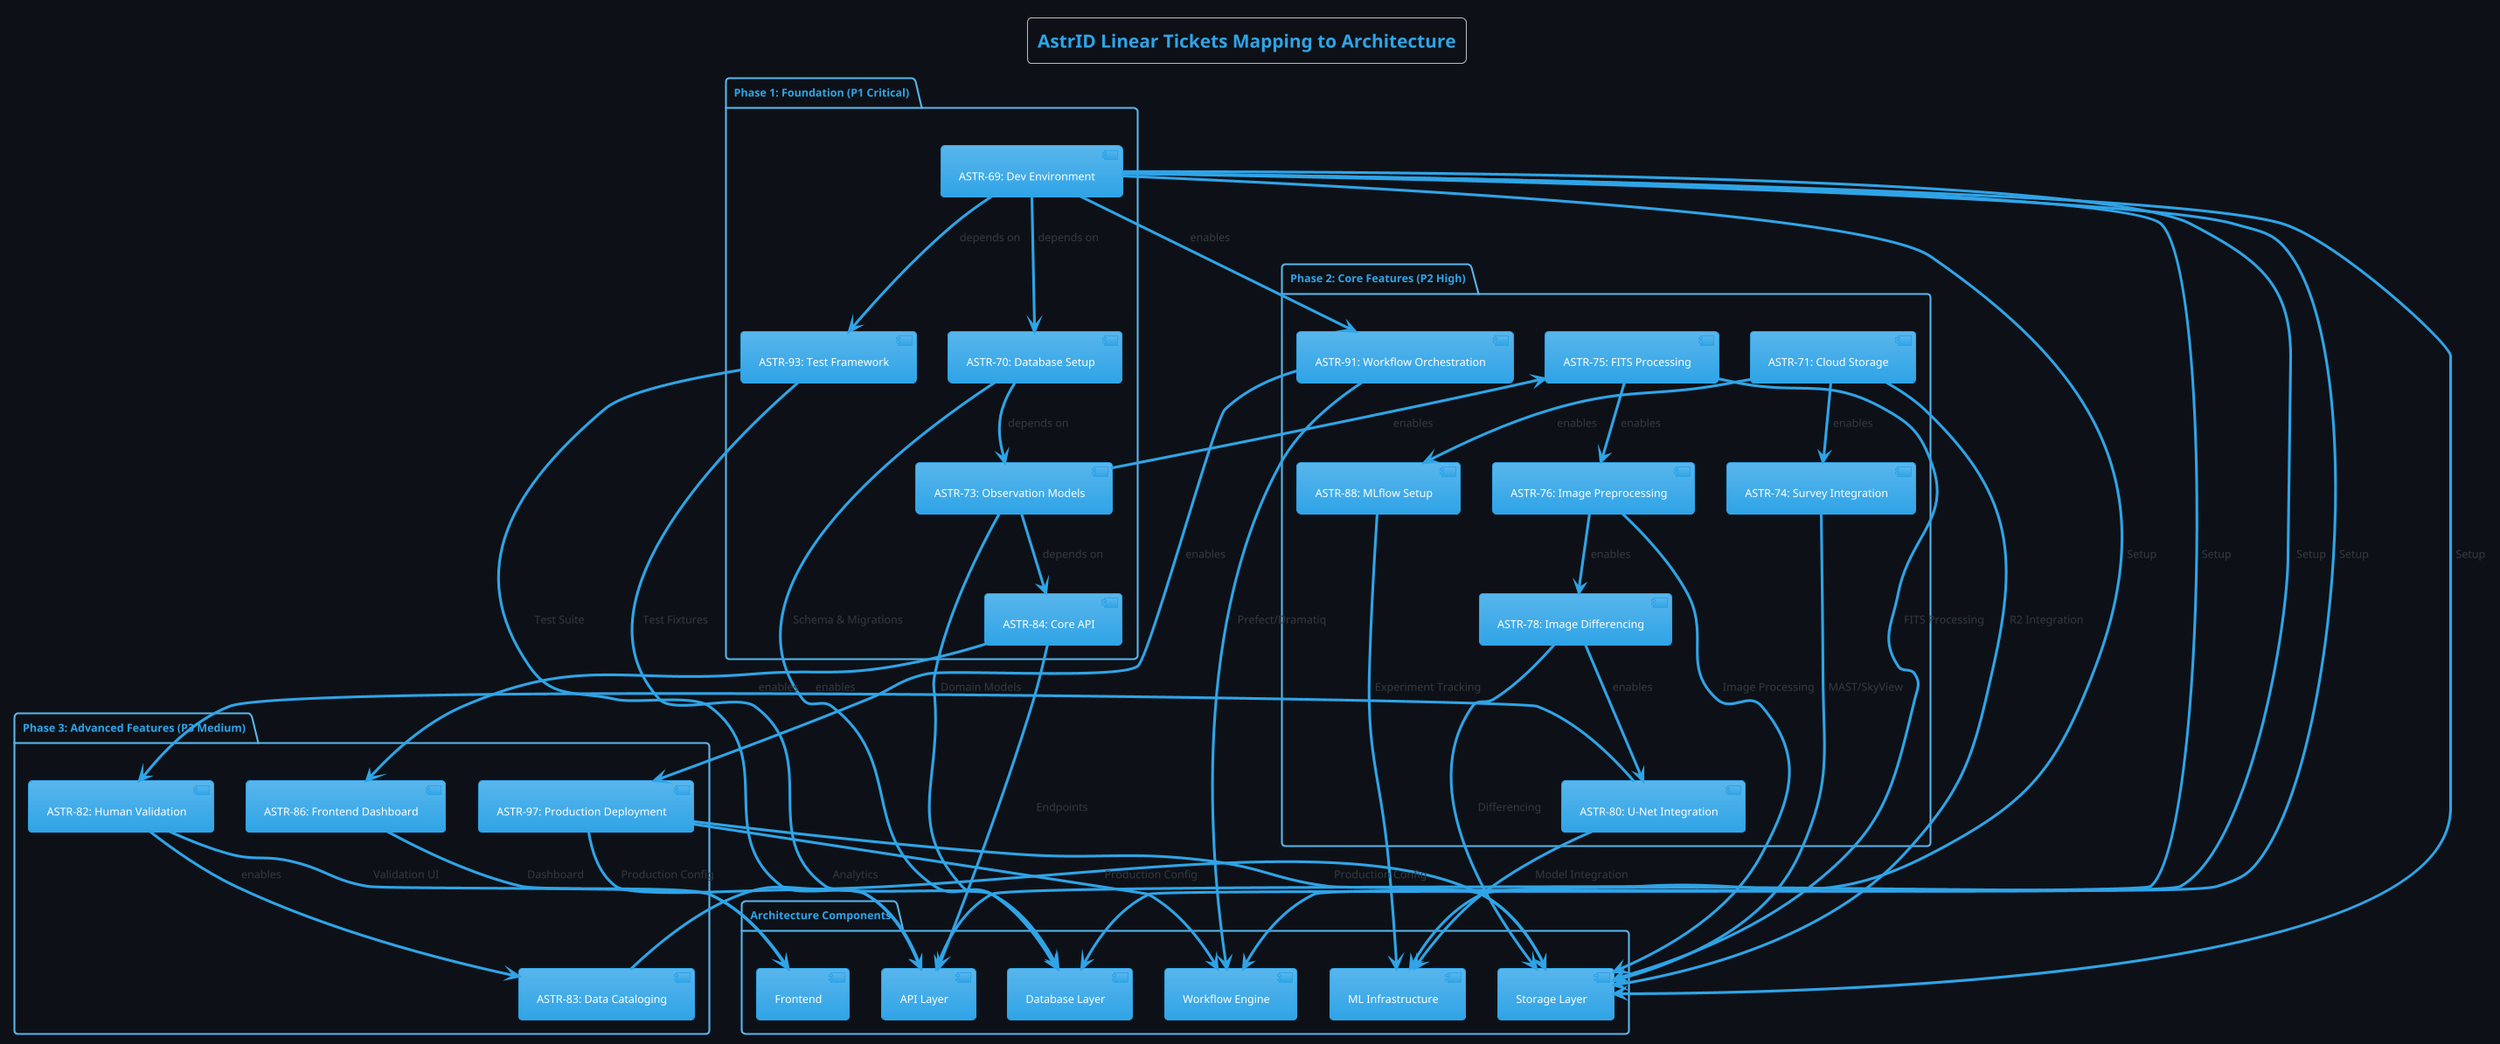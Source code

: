 @startuml AstrID Linear Tickets Mapping
!theme cerulean
skinparam backgroundColor #0D1117
skinparam defaultFontName Arial
skinparam defaultFontSize 12

title AstrID Linear Tickets Mapping to Architecture

package "Phase 1: Foundation (P1 Critical)" {
    [ASTR-69: Dev Environment] as ASTR69
    [ASTR-70: Database Setup] as ASTR70
    [ASTR-73: Observation Models] as ASTR73
    [ASTR-84: Core API] as ASTR84
    [ASTR-93: Test Framework] as ASTR93
}

package "Phase 2: Core Features (P2 High)" {
    [ASTR-71: Cloud Storage] as ASTR71
    [ASTR-74: Survey Integration] as ASTR74
    [ASTR-75: FITS Processing] as ASTR75
    [ASTR-76: Image Preprocessing] as ASTR76
    [ASTR-78: Image Differencing] as ASTR78
    [ASTR-80: U-Net Integration] as ASTR80
    [ASTR-88: MLflow Setup] as ASTR88
    [ASTR-91: Workflow Orchestration] as ASTR91
}

package "Phase 3: Advanced Features (P3 Medium)" {
    [ASTR-82: Human Validation] as ASTR82
    [ASTR-83: Data Cataloging] as ASTR83
    [ASTR-86: Frontend Dashboard] as ASTR86
    [ASTR-97: Production Deployment] as ASTR97
}

package "Architecture Components" {
    [Database Layer] as DB
    [Storage Layer] as Storage
    [API Layer] as API
    [ML Infrastructure] as ML
    [Workflow Engine] as Workflow
    [Frontend] as Frontend
}

' Phase 1 mappings
ASTR69 --> DB : "Setup"
ASTR69 --> Storage : "Setup"
ASTR69 --> API : "Setup"
ASTR69 --> ML : "Setup"
ASTR69 --> Workflow : "Setup"

ASTR70 --> DB : "Schema & Migrations"

ASTR73 --> DB : "Domain Models"

ASTR84 --> API : "Endpoints"

ASTR93 --> DB : "Test Fixtures"
ASTR93 --> API : "Test Suite"

' Phase 2 mappings
ASTR71 --> Storage : "R2 Integration"

ASTR74 --> Storage : "MAST/SkyView"

ASTR75 --> Storage : "FITS Processing"

ASTR76 --> Storage : "Image Processing"

ASTR78 --> Storage : "Differencing"

ASTR80 --> ML : "Model Integration"

ASTR88 --> ML : "Experiment Tracking"

ASTR91 --> Workflow : "Prefect/Dramatiq"

' Phase 3 mappings
ASTR82 --> Frontend : "Validation UI"

ASTR83 --> Storage : "Analytics"

ASTR86 --> Frontend : "Dashboard"

ASTR97 --> API : "Production Config"
ASTR97 --> Storage : "Production Config"
ASTR97 --> Workflow : "Production Config"

' Dependencies
ASTR69 --> ASTR70 : "depends on"
ASTR70 --> ASTR73 : "depends on"
ASTR73 --> ASTR84 : "depends on"
ASTR69 --> ASTR93 : "depends on"

ASTR71 --> ASTR74 : "enables"
ASTR73 --> ASTR75 : "enables"
ASTR75 --> ASTR76 : "enables"
ASTR76 --> ASTR78 : "enables"
ASTR78 --> ASTR80 : "enables"
ASTR71 --> ASTR88 : "enables"
ASTR69 --> ASTR91 : "enables"

ASTR80 --> ASTR82 : "enables"
ASTR82 --> ASTR83 : "enables"
ASTR84 --> ASTR86 : "enables"
ASTR91 --> ASTR97 : "enables"

@enduml

